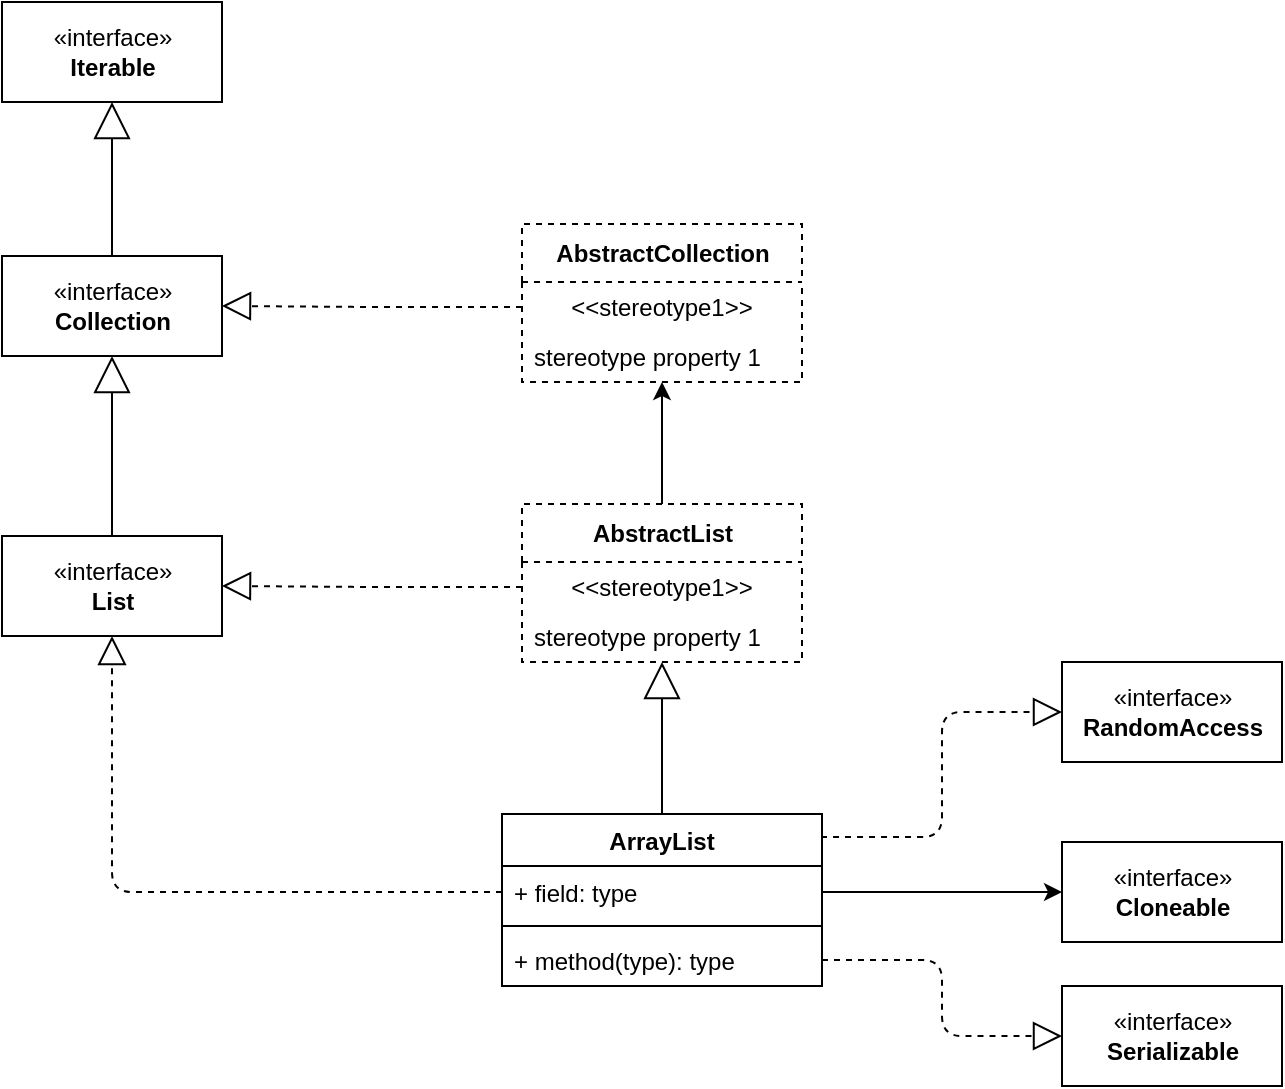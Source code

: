 <mxfile version="13.10.4" type="github">
  <diagram id="C5RBs43oDa-KdzZeNtuy" name="Page-1">
    <mxGraphModel dx="782" dy="437" grid="1" gridSize="10" guides="1" tooltips="1" connect="1" arrows="1" fold="1" page="1" pageScale="1" pageWidth="827" pageHeight="1169" math="0" shadow="0">
      <root>
        <mxCell id="WIyWlLk6GJQsqaUBKTNV-0" />
        <mxCell id="WIyWlLk6GJQsqaUBKTNV-1" parent="WIyWlLk6GJQsqaUBKTNV-0" />
        <mxCell id="QAKf1otfVfx2GIkovsNo-8" value="«interface»&lt;br&gt;&lt;b&gt;List&lt;/b&gt;" style="html=1;" vertex="1" parent="WIyWlLk6GJQsqaUBKTNV-1">
          <mxGeometry x="190" y="297" width="110" height="50" as="geometry" />
        </mxCell>
        <mxCell id="QAKf1otfVfx2GIkovsNo-16" style="endArrow=block;endSize=16;endFill=0;html=1;fontFamily=Helvetica;fontSize=11;fontColor=#000000;align=center;strokeColor=#000000;edgeStyle=orthogonalEdgeStyle;" edge="1" parent="WIyWlLk6GJQsqaUBKTNV-1" source="QAKf1otfVfx2GIkovsNo-10" target="QAKf1otfVfx2GIkovsNo-11">
          <mxGeometry relative="1" as="geometry" />
        </mxCell>
        <mxCell id="QAKf1otfVfx2GIkovsNo-10" value="«interface»&lt;br&gt;&lt;b&gt;Collection&lt;/b&gt;" style="html=1;" vertex="1" parent="WIyWlLk6GJQsqaUBKTNV-1">
          <mxGeometry x="190" y="157" width="110" height="50" as="geometry" />
        </mxCell>
        <mxCell id="QAKf1otfVfx2GIkovsNo-11" value="«interface»&lt;br&gt;&lt;b&gt;Iterable&lt;/b&gt;" style="html=1;" vertex="1" parent="WIyWlLk6GJQsqaUBKTNV-1">
          <mxGeometry x="190" y="30" width="110" height="50" as="geometry" />
        </mxCell>
        <mxCell id="QAKf1otfVfx2GIkovsNo-14" value="" style="endArrow=block;endSize=16;endFill=0;html=1;entryX=0.5;entryY=1;entryDx=0;entryDy=0;" edge="1" parent="WIyWlLk6GJQsqaUBKTNV-1" source="QAKf1otfVfx2GIkovsNo-8" target="QAKf1otfVfx2GIkovsNo-10">
          <mxGeometry width="160" relative="1" as="geometry">
            <mxPoint x="300" y="314.5" as="sourcePoint" />
            <mxPoint x="460" y="314.5" as="targetPoint" />
          </mxGeometry>
        </mxCell>
        <mxCell id="QAKf1otfVfx2GIkovsNo-38" style="endArrow=block;dashed=1;endFill=0;endSize=12;html=1;fontFamily=Helvetica;fontSize=11;fontColor=#000000;align=center;strokeColor=#000000;edgeStyle=orthogonalEdgeStyle;entryX=0;entryY=0.5;entryDx=0;entryDy=0;exitX=0.997;exitY=0.134;exitDx=0;exitDy=0;exitPerimeter=0;" edge="1" parent="WIyWlLk6GJQsqaUBKTNV-1" source="QAKf1otfVfx2GIkovsNo-17" target="QAKf1otfVfx2GIkovsNo-25">
          <mxGeometry relative="1" as="geometry" />
        </mxCell>
        <mxCell id="QAKf1otfVfx2GIkovsNo-17" value="ArrayList" style="swimlane;fontStyle=1;align=center;verticalAlign=top;childLayout=stackLayout;horizontal=1;startSize=26;horizontalStack=0;resizeParent=1;resizeParentMax=0;resizeLast=0;collapsible=1;marginBottom=0;" vertex="1" parent="WIyWlLk6GJQsqaUBKTNV-1">
          <mxGeometry x="440" y="436" width="160" height="86" as="geometry" />
        </mxCell>
        <mxCell id="QAKf1otfVfx2GIkovsNo-18" value="+ field: type" style="text;strokeColor=none;fillColor=none;align=left;verticalAlign=top;spacingLeft=4;spacingRight=4;overflow=hidden;rotatable=0;points=[[0,0.5],[1,0.5]];portConstraint=eastwest;" vertex="1" parent="QAKf1otfVfx2GIkovsNo-17">
          <mxGeometry y="26" width="160" height="26" as="geometry" />
        </mxCell>
        <mxCell id="QAKf1otfVfx2GIkovsNo-19" value="" style="line;strokeWidth=1;fillColor=none;align=left;verticalAlign=middle;spacingTop=-1;spacingLeft=3;spacingRight=3;rotatable=0;labelPosition=right;points=[];portConstraint=eastwest;" vertex="1" parent="QAKf1otfVfx2GIkovsNo-17">
          <mxGeometry y="52" width="160" height="8" as="geometry" />
        </mxCell>
        <mxCell id="QAKf1otfVfx2GIkovsNo-20" value="+ method(type): type" style="text;strokeColor=none;fillColor=none;align=left;verticalAlign=top;spacingLeft=4;spacingRight=4;overflow=hidden;rotatable=0;points=[[0,0.5],[1,0.5]];portConstraint=eastwest;" vertex="1" parent="QAKf1otfVfx2GIkovsNo-17">
          <mxGeometry y="60" width="160" height="26" as="geometry" />
        </mxCell>
        <mxCell id="QAKf1otfVfx2GIkovsNo-22" style="endArrow=block;dashed=1;endFill=0;endSize=12;html=1;fontFamily=Helvetica;fontSize=11;fontColor=#000000;align=center;strokeColor=#000000;edgeStyle=orthogonalEdgeStyle;" edge="1" parent="WIyWlLk6GJQsqaUBKTNV-1" source="QAKf1otfVfx2GIkovsNo-18" target="QAKf1otfVfx2GIkovsNo-8">
          <mxGeometry relative="1" as="geometry" />
        </mxCell>
        <mxCell id="QAKf1otfVfx2GIkovsNo-25" value="«interface»&lt;br&gt;&lt;b&gt;RandomAccess&lt;/b&gt;" style="html=1;" vertex="1" parent="WIyWlLk6GJQsqaUBKTNV-1">
          <mxGeometry x="720" y="360" width="110" height="50" as="geometry" />
        </mxCell>
        <mxCell id="QAKf1otfVfx2GIkovsNo-30" value="«interface»&lt;br&gt;&lt;b&gt;Cloneable&lt;/b&gt;" style="html=1;" vertex="1" parent="WIyWlLk6GJQsqaUBKTNV-1">
          <mxGeometry x="720" y="450" width="110" height="50" as="geometry" />
        </mxCell>
        <mxCell id="QAKf1otfVfx2GIkovsNo-33" value="«interface»&lt;br&gt;&lt;b&gt;Serializable&lt;/b&gt;" style="html=1;" vertex="1" parent="WIyWlLk6GJQsqaUBKTNV-1">
          <mxGeometry x="720" y="522" width="110" height="50" as="geometry" />
        </mxCell>
        <mxCell id="QAKf1otfVfx2GIkovsNo-35" style="endArrow=block;dashed=1;endFill=0;endSize=12;html=1;fontFamily=Helvetica;fontSize=11;fontColor=#000000;align=center;strokeColor=#000000;edgeStyle=orthogonalEdgeStyle;exitX=1;exitY=0.5;exitDx=0;exitDy=0;" edge="1" parent="WIyWlLk6GJQsqaUBKTNV-1" source="QAKf1otfVfx2GIkovsNo-20" target="QAKf1otfVfx2GIkovsNo-33">
          <mxGeometry relative="1" as="geometry" />
        </mxCell>
        <mxCell id="QAKf1otfVfx2GIkovsNo-37" style="edgeStyle=orthogonalEdgeStyle;rounded=0;orthogonalLoop=1;jettySize=auto;html=1;exitX=1;exitY=0.5;exitDx=0;exitDy=0;entryX=0;entryY=0.5;entryDx=0;entryDy=0;" edge="1" parent="WIyWlLk6GJQsqaUBKTNV-1" source="QAKf1otfVfx2GIkovsNo-18" target="QAKf1otfVfx2GIkovsNo-30">
          <mxGeometry relative="1" as="geometry" />
        </mxCell>
        <mxCell id="QAKf1otfVfx2GIkovsNo-54" style="endArrow=block;endSize=16;endFill=0;html=1;fontFamily=Helvetica;fontSize=11;fontColor=#000000;align=center;strokeColor=#000000;edgeStyle=orthogonalEdgeStyle;" edge="1" parent="WIyWlLk6GJQsqaUBKTNV-1" source="QAKf1otfVfx2GIkovsNo-17" target="QAKf1otfVfx2GIkovsNo-51">
          <mxGeometry relative="1" as="geometry" />
        </mxCell>
        <mxCell id="QAKf1otfVfx2GIkovsNo-59" value="" style="edgeStyle=orthogonalEdgeStyle;rounded=0;orthogonalLoop=1;jettySize=auto;html=1;" edge="1" parent="WIyWlLk6GJQsqaUBKTNV-1" source="QAKf1otfVfx2GIkovsNo-51" target="QAKf1otfVfx2GIkovsNo-56">
          <mxGeometry relative="1" as="geometry" />
        </mxCell>
        <mxCell id="QAKf1otfVfx2GIkovsNo-51" value="AbstractList" style="swimlane;fontStyle=1;align=center;verticalAlign=middle;childLayout=stackLayout;horizontal=1;startSize=29;horizontalStack=0;resizeParent=1;resizeParentMax=0;resizeLast=0;collapsible=0;marginBottom=0;html=1;dashed=1;" vertex="1" parent="WIyWlLk6GJQsqaUBKTNV-1">
          <mxGeometry x="450" y="281" width="140" height="79" as="geometry" />
        </mxCell>
        <mxCell id="QAKf1otfVfx2GIkovsNo-52" value="&amp;lt;&amp;lt;stereotype1&amp;gt;&amp;gt;" style="text;html=1;strokeColor=none;fillColor=none;align=center;verticalAlign=middle;spacingLeft=4;spacingRight=4;overflow=hidden;rotatable=0;points=[[0,0.5],[1,0.5]];portConstraint=eastwest;" vertex="1" parent="QAKf1otfVfx2GIkovsNo-51">
          <mxGeometry y="29" width="140" height="25" as="geometry" />
        </mxCell>
        <mxCell id="QAKf1otfVfx2GIkovsNo-53" value="stereotype property 1" style="text;html=1;strokeColor=none;fillColor=none;align=left;verticalAlign=middle;spacingLeft=4;spacingRight=4;overflow=hidden;rotatable=0;points=[[0,0.5],[1,0.5]];portConstraint=eastwest;" vertex="1" parent="QAKf1otfVfx2GIkovsNo-51">
          <mxGeometry y="54" width="140" height="25" as="geometry" />
        </mxCell>
        <mxCell id="QAKf1otfVfx2GIkovsNo-55" style="endArrow=block;dashed=1;endFill=0;endSize=12;html=1;fontFamily=Helvetica;fontSize=11;fontColor=#000000;align=center;strokeColor=#000000;edgeStyle=orthogonalEdgeStyle;" edge="1" parent="WIyWlLk6GJQsqaUBKTNV-1" source="QAKf1otfVfx2GIkovsNo-52" target="QAKf1otfVfx2GIkovsNo-8">
          <mxGeometry relative="1" as="geometry" />
        </mxCell>
        <mxCell id="QAKf1otfVfx2GIkovsNo-56" value="AbstractCollection" style="swimlane;fontStyle=1;align=center;verticalAlign=middle;childLayout=stackLayout;horizontal=1;startSize=29;horizontalStack=0;resizeParent=1;resizeParentMax=0;resizeLast=0;collapsible=0;marginBottom=0;html=1;dashed=1;" vertex="1" parent="WIyWlLk6GJQsqaUBKTNV-1">
          <mxGeometry x="450" y="141" width="140" height="79" as="geometry" />
        </mxCell>
        <mxCell id="QAKf1otfVfx2GIkovsNo-57" value="&amp;lt;&amp;lt;stereotype1&amp;gt;&amp;gt;" style="text;html=1;strokeColor=none;fillColor=none;align=center;verticalAlign=middle;spacingLeft=4;spacingRight=4;overflow=hidden;rotatable=0;points=[[0,0.5],[1,0.5]];portConstraint=eastwest;" vertex="1" parent="QAKf1otfVfx2GIkovsNo-56">
          <mxGeometry y="29" width="140" height="25" as="geometry" />
        </mxCell>
        <mxCell id="QAKf1otfVfx2GIkovsNo-58" value="stereotype property 1" style="text;html=1;strokeColor=none;fillColor=none;align=left;verticalAlign=middle;spacingLeft=4;spacingRight=4;overflow=hidden;rotatable=0;points=[[0,0.5],[1,0.5]];portConstraint=eastwest;" vertex="1" parent="QAKf1otfVfx2GIkovsNo-56">
          <mxGeometry y="54" width="140" height="25" as="geometry" />
        </mxCell>
        <mxCell id="QAKf1otfVfx2GIkovsNo-60" style="endArrow=block;dashed=1;endFill=0;endSize=12;html=1;fontFamily=Helvetica;fontSize=11;fontColor=#000000;align=center;strokeColor=#000000;edgeStyle=orthogonalEdgeStyle;" edge="1" parent="WIyWlLk6GJQsqaUBKTNV-1" source="QAKf1otfVfx2GIkovsNo-57" target="QAKf1otfVfx2GIkovsNo-10">
          <mxGeometry relative="1" as="geometry" />
        </mxCell>
      </root>
    </mxGraphModel>
  </diagram>
</mxfile>

